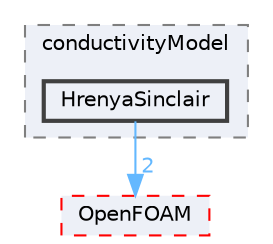 digraph "src/phaseSystemModels/reactingEuler/twoPhaseCompressibleTurbulenceModels/kineticTheoryModels/conductivityModel/HrenyaSinclair"
{
 // LATEX_PDF_SIZE
  bgcolor="transparent";
  edge [fontname=Helvetica,fontsize=10,labelfontname=Helvetica,labelfontsize=10];
  node [fontname=Helvetica,fontsize=10,shape=box,height=0.2,width=0.4];
  compound=true
  subgraph clusterdir_a4d0ea6d63131df5f58776c962d5fee4 {
    graph [ bgcolor="#edf0f7", pencolor="grey50", label="conductivityModel", fontname=Helvetica,fontsize=10 style="filled,dashed", URL="dir_a4d0ea6d63131df5f58776c962d5fee4.html",tooltip=""]
  dir_3eb2ea974a6129e162afb6d40a5c9bef [label="HrenyaSinclair", fillcolor="#edf0f7", color="grey25", style="filled,bold", URL="dir_3eb2ea974a6129e162afb6d40a5c9bef.html",tooltip=""];
  }
  dir_c5473ff19b20e6ec4dfe5c310b3778a8 [label="OpenFOAM", fillcolor="#edf0f7", color="red", style="filled,dashed", URL="dir_c5473ff19b20e6ec4dfe5c310b3778a8.html",tooltip=""];
  dir_3eb2ea974a6129e162afb6d40a5c9bef->dir_c5473ff19b20e6ec4dfe5c310b3778a8 [headlabel="2", labeldistance=1.5 headhref="dir_001750_002695.html" href="dir_001750_002695.html" color="steelblue1" fontcolor="steelblue1"];
}
